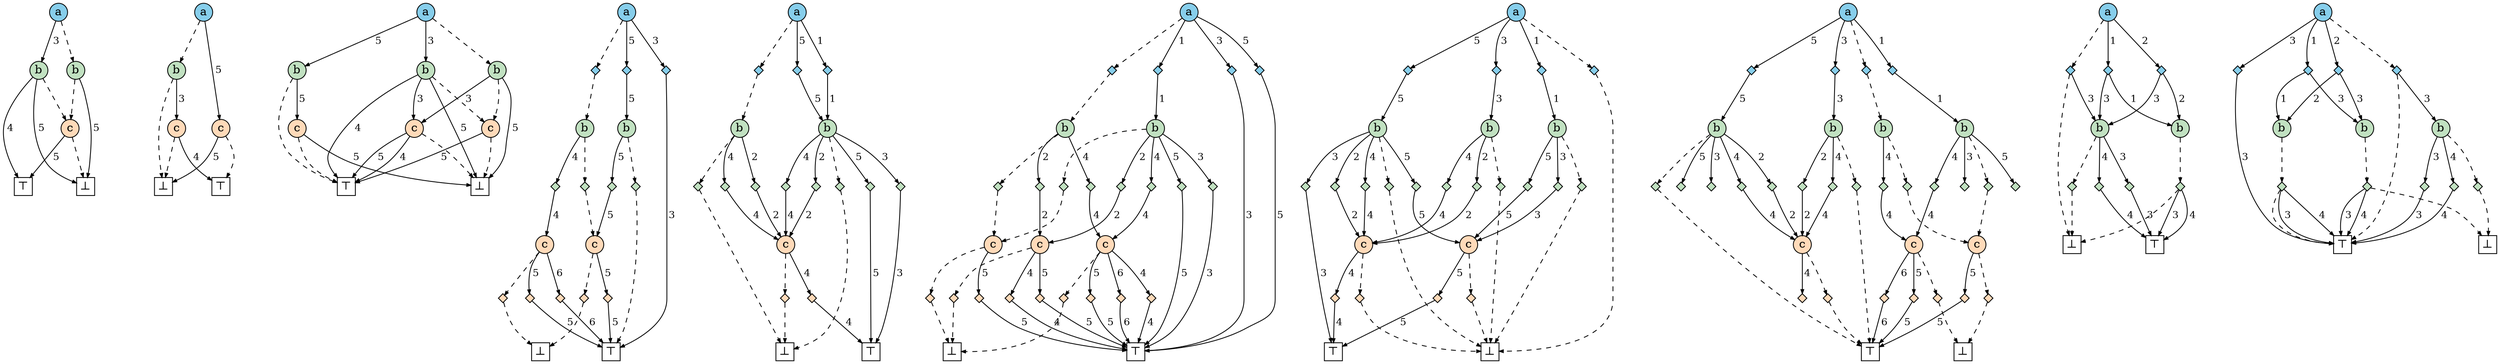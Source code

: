 
    digraph G {
       n0 [label="a", shape=circle, width=0.3, fixedsize=true, style=filled, fillcolor="skyblue"]
   n0 -> n1 [arrowhead=normal, label=" 3 ", labelangle=-30, fontsize=12, arrowsize=0.5, color="#555", fontcolor="black"]
   n1 [label="b", shape=circle, width=0.3, fixedsize=true, style=filled, fillcolor="#C1E1C1"]
   n1 -> n2 [arrowhead=normal, label=" 5 ", labelangle=-30, fontsize=12, arrowsize=0.5, color="#555", fontcolor="black"]
   n2 [label="⊥", shape=box, width=0.3, height=0.3, fixedsize=true]
   n1 -> n3 [arrowhead=normal, label=" 4 ", labelangle=-30, fontsize=12, arrowsize=0.5, color="#555", fontcolor="black"]
   n3 [label="⊤", shape=box, width=0.3, height=0.3, fixedsize=true]
   n1 -> n4 [arrowhead=normal, arrowsize=0.5, style=dashed, color="#555"]
   n4 [label="c", shape=circle, width=0.3, fixedsize=true, style=filled, fillcolor="peachpuff"]
   n4 -> n3 [arrowhead=normal, label=" 5 ", labelangle=-30, fontsize=12, arrowsize=0.5, color="#555", fontcolor="black"]
   n4 -> n2 [arrowhead=normal, arrowsize=0.5, style=dashed, color="#555"]
   n0 -> n5 [arrowhead=normal, arrowsize=0.5, style=dashed, color="#555"]
   n5 [label="b", shape=circle, width=0.3, fixedsize=true, style=filled, fillcolor="#C1E1C1"]
   n5 -> n2 [arrowhead=normal, label=" 5 ", labelangle=-30, fontsize=12, arrowsize=0.5, color="#555", fontcolor="black"]
   n5 -> n4 [arrowhead=normal, arrowsize=0.5, style=dashed, color="#555"]
   n6 [label="a", shape=circle, width=0.3, fixedsize=true, style=filled, fillcolor="skyblue"]
   n6 -> n7 [arrowhead=normal, label=" 5 ", labelangle=-30, fontsize=12, arrowsize=0.5, color="#555", fontcolor="black"]
   n7 [label="c", shape=circle, width=0.3, fixedsize=true, style=filled, fillcolor="peachpuff"]
   n7 -> n8 [arrowhead=normal, label=" 5 ", labelangle=-30, fontsize=12, arrowsize=0.5, color="#555", fontcolor="black"]
   n8 [label="⊥", shape=box, width=0.3, height=0.3, fixedsize=true]
   n7 -> n9 [arrowhead=normal, arrowsize=0.5, style=dashed, color="#555"]
   n9 [label="⊤", shape=box, width=0.3, height=0.3, fixedsize=true]
   n6 -> n10 [arrowhead=normal, arrowsize=0.5, style=dashed, color="#555"]
   n10 [label="b", shape=circle, width=0.3, fixedsize=true, style=filled, fillcolor="#C1E1C1"]
   n10 -> n11 [arrowhead=normal, label=" 3 ", labelangle=-30, fontsize=12, arrowsize=0.5, color="#555", fontcolor="black"]
   n11 [label="c", shape=circle, width=0.3, fixedsize=true, style=filled, fillcolor="peachpuff"]
   n11 -> n9 [arrowhead=normal, label=" 4 ", labelangle=-30, fontsize=12, arrowsize=0.5, color="#555", fontcolor="black"]
   n11 -> n8 [arrowhead=normal, arrowsize=0.5, style=dashed, color="#555"]
   n10 -> n8 [arrowhead=normal, arrowsize=0.5, style=dashed, color="#555"]
   n12 [label="a", shape=circle, width=0.3, fixedsize=true, style=filled, fillcolor="skyblue"]
   n12 -> n13 [arrowhead=normal, label=" 5 ", labelangle=-30, fontsize=12, arrowsize=0.5, color="#555", fontcolor="black"]
   n13 [label="b", shape=circle, width=0.3, fixedsize=true, style=filled, fillcolor="#C1E1C1"]
   n13 -> n14 [arrowhead=normal, label=" 5 ", labelangle=-30, fontsize=12, arrowsize=0.5, color="#555", fontcolor="black"]
   n14 [label="c", shape=circle, width=0.3, fixedsize=true, style=filled, fillcolor="peachpuff"]
   n14 -> n15 [arrowhead=normal, label=" 5 ", labelangle=-30, fontsize=12, arrowsize=0.5, color="#555", fontcolor="black"]
   n15 [label="⊥", shape=box, width=0.3, height=0.3, fixedsize=true]
   n14 -> n16 [arrowhead=normal, arrowsize=0.5, style=dashed, color="#555"]
   n16 [label="⊤", shape=box, width=0.3, height=0.3, fixedsize=true]
   n13 -> n16 [arrowhead=normal, arrowsize=0.5, style=dashed, color="#555"]
   n12 -> n17 [arrowhead=normal, label=" 3 ", labelangle=-30, fontsize=12, arrowsize=0.5, color="#555", fontcolor="black"]
   n17 [label="b", shape=circle, width=0.3, fixedsize=true, style=filled, fillcolor="#C1E1C1"]
   n17 -> n15 [arrowhead=normal, label=" 5 ", labelangle=-30, fontsize=12, arrowsize=0.5, color="#555", fontcolor="black"]
   n17 -> n18 [arrowhead=normal, label=" 3 ", labelangle=-30, fontsize=12, arrowsize=0.5, color="#555", fontcolor="black"]
   n18 [label="c", shape=circle, width=0.3, fixedsize=true, style=filled, fillcolor="peachpuff"]
   n18 -> n16 [arrowhead=normal, label=" 5 ", labelangle=-30, fontsize=12, arrowsize=0.5, color="#555", fontcolor="black"]
   n18 -> n16 [arrowhead=normal, label=" 4 ", labelangle=-30, fontsize=12, arrowsize=0.5, color="#555", fontcolor="black"]
   n18 -> n15 [arrowhead=normal, arrowsize=0.5, style=dashed, color="#555"]
   n17 -> n16 [arrowhead=normal, label=" 4 ", labelangle=-30, fontsize=12, arrowsize=0.5, color="#555", fontcolor="black"]
   n17 -> n19 [arrowhead=normal, arrowsize=0.5, style=dashed, color="#555"]
   n19 [label="c", shape=circle, width=0.3, fixedsize=true, style=filled, fillcolor="peachpuff"]
   n19 -> n16 [arrowhead=normal, label=" 5 ", labelangle=-30, fontsize=12, arrowsize=0.5, color="#555", fontcolor="black"]
   n19 -> n15 [arrowhead=normal, arrowsize=0.5, style=dashed, color="#555"]
   n12 -> n20 [arrowhead=normal, arrowsize=0.5, style=dashed, color="#555"]
   n20 [label="b", shape=circle, width=0.3, fixedsize=true, style=filled, fillcolor="#C1E1C1"]
   n20 -> n15 [arrowhead=normal, label=" 5 ", labelangle=-30, fontsize=12, arrowsize=0.5, color="#555", fontcolor="black"]
   n20 -> n18 [arrowhead=normal, label=" 3 ", labelangle=-30, fontsize=12, arrowsize=0.5, color="#555", fontcolor="black"]
   n20 -> n19 [arrowhead=normal, arrowsize=0.5, style=dashed, color="#555"]
   n21 [label="a", shape=circle, width=0.3, fixedsize=true, style=filled, fillcolor="skyblue"]
   n22 [label="", shape=diamond, width=0.15, height=0.15, style=filled, fillcolor="skyblue"]
   n21 -> n22 [arrowhead=normal, label=" 5 ", labelangle=-30, fontsize=12, arrowsize=0.5, color="#555", fontcolor="black"]
   n22 -> n23 [arrowhead=normal, label=" 5 ", labelangle=-30, fontsize=12, arrowsize=0.5, color="#555", fontcolor="black"]
   n23 [label="b", shape=circle, width=0.3, fixedsize=true, style=filled, fillcolor="#C1E1C1"]
   n24 [label="", shape=diamond, width=0.15, height=0.15, style=filled, fillcolor="#C1E1C1"]
   n23 -> n24 [arrowhead=normal, label=" 5 ", labelangle=-30, fontsize=12, arrowsize=0.5, color="#555", fontcolor="black"]
   n24 -> n25 [arrowhead=normal, label=" 5 ", labelangle=-30, fontsize=12, arrowsize=0.5, color="#555", fontcolor="black"]
   n25 [label="c", shape=circle, width=0.3, fixedsize=true, style=filled, fillcolor="peachpuff"]
   n26 [label="", shape=diamond, width=0.15, height=0.15, style=filled, fillcolor="peachpuff"]
   n25 -> n26 [arrowhead=normal, label=" 5 ", labelangle=-30, fontsize=12, arrowsize=0.5, color="#555", fontcolor="black"]
   n26 -> n27 [arrowhead=normal, label=" 5 ", labelangle=-30, fontsize=12, arrowsize=0.5, color="#555", fontcolor="black"]
   n27 [label="⊤", shape=box, width=0.3, height=0.3, fixedsize=true]
   n28 [label="", shape=diamond, width=0.15, height=0.15, style=filled, fillcolor="peachpuff"]
   n25 -> n28 [arrowhead=normal, arrowsize=0.5, style=dashed, color="#555"]
   n28 -> n29 [arrowhead=normal, arrowsize=0.5, style=dashed, color="#555"]
   {rank=same; n26; n28}
   n29 [label="⊥", shape=box, width=0.3, height=0.3, fixedsize=true]
   n30 [label="", shape=diamond, width=0.15, height=0.15, style=filled, fillcolor="#C1E1C1"]
   n23 -> n30 [arrowhead=normal, arrowsize=0.5, style=dashed, color="#555"]
   n30 -> n27 [arrowhead=normal, arrowsize=0.5, style=dashed, color="#555"]
   {rank=same; n24; n30}
   n31 [label="", shape=diamond, width=0.15, height=0.15, style=filled, fillcolor="skyblue"]
   n21 -> n31 [arrowhead=normal, label=" 3 ", labelangle=-30, fontsize=12, arrowsize=0.5, color="#555", fontcolor="black"]
   n31 -> n27 [arrowhead=normal, label=" 3 ", labelangle=-30, fontsize=12, arrowsize=0.5, color="#555", fontcolor="black"]
   n32 [label="", shape=diamond, width=0.15, height=0.15, style=filled, fillcolor="skyblue"]
   n21 -> n32 [arrowhead=normal, arrowsize=0.5, style=dashed, color="#555"]
   n32 -> n33 [arrowhead=normal, arrowsize=0.5, style=dashed, color="#555"]
   {rank=same; n22; n31; n32}
   n33 [label="b", shape=circle, width=0.3, fixedsize=true, style=filled, fillcolor="#C1E1C1"]
   n34 [label="", shape=diamond, width=0.15, height=0.15, style=filled, fillcolor="#C1E1C1"]
   n33 -> n34 [arrowhead=normal, label=" 4 ", labelangle=-30, fontsize=12, arrowsize=0.5, color="#555", fontcolor="black"]
   n34 -> n35 [arrowhead=normal, label=" 4 ", labelangle=-30, fontsize=12, arrowsize=0.5, color="#555", fontcolor="black"]
   n35 [label="c", shape=circle, width=0.3, fixedsize=true, style=filled, fillcolor="peachpuff"]
   n36 [label="", shape=diamond, width=0.15, height=0.15, style=filled, fillcolor="peachpuff"]
   n35 -> n36 [arrowhead=normal, label=" 5 ", labelangle=-30, fontsize=12, arrowsize=0.5, color="#555", fontcolor="black"]
   n36 -> n27 [arrowhead=normal, label=" 5 ", labelangle=-30, fontsize=12, arrowsize=0.5, color="#555", fontcolor="black"]
   n37 [label="", shape=diamond, width=0.15, height=0.15, style=filled, fillcolor="peachpuff"]
   n35 -> n37 [arrowhead=normal, label=" 6 ", labelangle=-30, fontsize=12, arrowsize=0.5, color="#555", fontcolor="black"]
   n37 -> n27 [arrowhead=normal, label=" 6 ", labelangle=-30, fontsize=12, arrowsize=0.5, color="#555", fontcolor="black"]
   n38 [label="", shape=diamond, width=0.15, height=0.15, style=filled, fillcolor="peachpuff"]
   n35 -> n38 [arrowhead=normal, arrowsize=0.5, style=dashed, color="#555"]
   n38 -> n29 [arrowhead=normal, arrowsize=0.5, style=dashed, color="#555"]
   {rank=same; n36; n37; n38}
   n39 [label="", shape=diamond, width=0.15, height=0.15, style=filled, fillcolor="#C1E1C1"]
   n33 -> n39 [arrowhead=normal, arrowsize=0.5, style=dashed, color="#555"]
   n39 -> n25 [arrowhead=normal, arrowsize=0.5, style=dashed, color="#555"]
   {rank=same; n34; n39}
   n40 [label="a", shape=circle, width=0.3, fixedsize=true, style=filled, fillcolor="skyblue"]
   n41 [label="", shape=diamond, width=0.15, height=0.15, style=filled, fillcolor="skyblue"]
   n40 -> n41 [arrowhead=normal, label=" 5 ", labelangle=-30, fontsize=12, arrowsize=0.5, color="#555", fontcolor="black"]
   n41 -> n42 [arrowhead=normal, label=" 5 ", labelangle=-30, fontsize=12, arrowsize=0.5, color="#555", fontcolor="black"]
   n42 [label="b", shape=circle, width=0.3, fixedsize=true, style=filled, fillcolor="#C1E1C1"]
   n43 [label="", shape=diamond, width=0.15, height=0.15, style=filled, fillcolor="#C1E1C1"]
   n42 -> n43 [arrowhead=normal, label=" 5 ", labelangle=-30, fontsize=12, arrowsize=0.5, color="#555", fontcolor="black"]
   n43 -> n44 [arrowhead=normal, label=" 5 ", labelangle=-30, fontsize=12, arrowsize=0.5, color="#555", fontcolor="black"]
   n44 [label="⊤", shape=box, width=0.3, height=0.3, fixedsize=true]
   n45 [label="", shape=diamond, width=0.15, height=0.15, style=filled, fillcolor="#C1E1C1"]
   n42 -> n45 [arrowhead=normal, label=" 2 ", labelangle=-30, fontsize=12, arrowsize=0.5, color="#555", fontcolor="black"]
   n45 -> n46 [arrowhead=normal, label=" 2 ", labelangle=-30, fontsize=12, arrowsize=0.5, color="#555", fontcolor="black"]
   n46 [label="c", shape=circle, width=0.3, fixedsize=true, style=filled, fillcolor="peachpuff"]
   n47 [label="", shape=diamond, width=0.15, height=0.15, style=filled, fillcolor="peachpuff"]
   n46 -> n47 [arrowhead=normal, label=" 4 ", labelangle=-30, fontsize=12, arrowsize=0.5, color="#555", fontcolor="black"]
   n47 -> n44 [arrowhead=normal, label=" 4 ", labelangle=-30, fontsize=12, arrowsize=0.5, color="#555", fontcolor="black"]
   n48 [label="", shape=diamond, width=0.15, height=0.15, style=filled, fillcolor="peachpuff"]
   n46 -> n48 [arrowhead=normal, arrowsize=0.5, style=dashed, color="#555"]
   n48 -> n49 [arrowhead=normal, arrowsize=0.5, style=dashed, color="#555"]
   {rank=same; n47; n48}
   n49 [label="⊥", shape=box, width=0.3, height=0.3, fixedsize=true]
   n50 [label="", shape=diamond, width=0.15, height=0.15, style=filled, fillcolor="#C1E1C1"]
   n42 -> n50 [arrowhead=normal, label=" 3 ", labelangle=-30, fontsize=12, arrowsize=0.5, color="#555", fontcolor="black"]
   n50 -> n44 [arrowhead=normal, label=" 3 ", labelangle=-30, fontsize=12, arrowsize=0.5, color="#555", fontcolor="black"]
   n51 [label="", shape=diamond, width=0.15, height=0.15, style=filled, fillcolor="#C1E1C1"]
   n42 -> n51 [arrowhead=normal, label=" 4 ", labelangle=-30, fontsize=12, arrowsize=0.5, color="#555", fontcolor="black"]
   n51 -> n46 [arrowhead=normal, label=" 4 ", labelangle=-30, fontsize=12, arrowsize=0.5, color="#555", fontcolor="black"]
   n52 [label="", shape=diamond, width=0.15, height=0.15, style=filled, fillcolor="#C1E1C1"]
   n42 -> n52 [arrowhead=normal, arrowsize=0.5, style=dashed, color="#555"]
   n52 -> n49 [arrowhead=normal, arrowsize=0.5, style=dashed, color="#555"]
   {rank=same; n43; n45; n50; n51; n52}
   n53 [label="", shape=diamond, width=0.15, height=0.15, style=filled, fillcolor="skyblue"]
   n40 -> n53 [arrowhead=normal, label=" 1 ", labelangle=-30, fontsize=12, arrowsize=0.5, color="#555", fontcolor="black"]
   n53 -> n42 [arrowhead=normal, label=" 1 ", labelangle=-30, fontsize=12, arrowsize=0.5, color="#555", fontcolor="black"]
   n54 [label="", shape=diamond, width=0.15, height=0.15, style=filled, fillcolor="skyblue"]
   n40 -> n54 [arrowhead=normal, arrowsize=0.5, style=dashed, color="#555"]
   n54 -> n55 [arrowhead=normal, arrowsize=0.5, style=dashed, color="#555"]
   {rank=same; n41; n53; n54}
   n55 [label="b", shape=circle, width=0.3, fixedsize=true, style=filled, fillcolor="#C1E1C1"]
   n56 [label="", shape=diamond, width=0.15, height=0.15, style=filled, fillcolor="#C1E1C1"]
   n55 -> n56 [arrowhead=normal, label=" 2 ", labelangle=-30, fontsize=12, arrowsize=0.5, color="#555", fontcolor="black"]
   n56 -> n46 [arrowhead=normal, label=" 2 ", labelangle=-30, fontsize=12, arrowsize=0.5, color="#555", fontcolor="black"]
   n57 [label="", shape=diamond, width=0.15, height=0.15, style=filled, fillcolor="#C1E1C1"]
   n55 -> n57 [arrowhead=normal, label=" 4 ", labelangle=-30, fontsize=12, arrowsize=0.5, color="#555", fontcolor="black"]
   n57 -> n46 [arrowhead=normal, label=" 4 ", labelangle=-30, fontsize=12, arrowsize=0.5, color="#555", fontcolor="black"]
   n58 [label="", shape=diamond, width=0.15, height=0.15, style=filled, fillcolor="#C1E1C1"]
   n55 -> n58 [arrowhead=normal, arrowsize=0.5, style=dashed, color="#555"]
   n58 -> n49 [arrowhead=normal, arrowsize=0.5, style=dashed, color="#555"]
   {rank=same; n56; n57; n58}
   n59 [label="a", shape=circle, width=0.3, fixedsize=true, style=filled, fillcolor="skyblue"]
   n60 [label="", shape=diamond, width=0.15, height=0.15, style=filled, fillcolor="skyblue"]
   n59 -> n60 [arrowhead=normal, label=" 5 ", labelangle=-30, fontsize=12, arrowsize=0.5, color="#555", fontcolor="black"]
   n60 -> n61 [arrowhead=normal, label=" 5 ", labelangle=-30, fontsize=12, arrowsize=0.5, color="#555", fontcolor="black"]
   n61 [label="⊤", shape=box, width=0.3, height=0.3, fixedsize=true]
   n62 [label="", shape=diamond, width=0.15, height=0.15, style=filled, fillcolor="skyblue"]
   n59 -> n62 [arrowhead=normal, label=" 1 ", labelangle=-30, fontsize=12, arrowsize=0.5, color="#555", fontcolor="black"]
   n62 -> n63 [arrowhead=normal, label=" 1 ", labelangle=-30, fontsize=12, arrowsize=0.5, color="#555", fontcolor="black"]
   n63 [label="b", shape=circle, width=0.3, fixedsize=true, style=filled, fillcolor="#C1E1C1"]
   n64 [label="", shape=diamond, width=0.15, height=0.15, style=filled, fillcolor="#C1E1C1"]
   n63 -> n64 [arrowhead=normal, label=" 5 ", labelangle=-30, fontsize=12, arrowsize=0.5, color="#555", fontcolor="black"]
   n64 -> n61 [arrowhead=normal, label=" 5 ", labelangle=-30, fontsize=12, arrowsize=0.5, color="#555", fontcolor="black"]
   n65 [label="", shape=diamond, width=0.15, height=0.15, style=filled, fillcolor="#C1E1C1"]
   n63 -> n65 [arrowhead=normal, label=" 2 ", labelangle=-30, fontsize=12, arrowsize=0.5, color="#555", fontcolor="black"]
   n65 -> n66 [arrowhead=normal, label=" 2 ", labelangle=-30, fontsize=12, arrowsize=0.5, color="#555", fontcolor="black"]
   n66 [label="c", shape=circle, width=0.3, fixedsize=true, style=filled, fillcolor="peachpuff"]
   n67 [label="", shape=diamond, width=0.15, height=0.15, style=filled, fillcolor="peachpuff"]
   n66 -> n67 [arrowhead=normal, label=" 5 ", labelangle=-30, fontsize=12, arrowsize=0.5, color="#555", fontcolor="black"]
   n67 -> n61 [arrowhead=normal, label=" 5 ", labelangle=-30, fontsize=12, arrowsize=0.5, color="#555", fontcolor="black"]
   n68 [label="", shape=diamond, width=0.15, height=0.15, style=filled, fillcolor="peachpuff"]
   n66 -> n68 [arrowhead=normal, label=" 4 ", labelangle=-30, fontsize=12, arrowsize=0.5, color="#555", fontcolor="black"]
   n68 -> n61 [arrowhead=normal, label=" 4 ", labelangle=-30, fontsize=12, arrowsize=0.5, color="#555", fontcolor="black"]
   n69 [label="", shape=diamond, width=0.15, height=0.15, style=filled, fillcolor="peachpuff"]
   n66 -> n69 [arrowhead=normal, arrowsize=0.5, style=dashed, color="#555"]
   n69 -> n70 [arrowhead=normal, arrowsize=0.5, style=dashed, color="#555"]
   {rank=same; n67; n68; n69}
   n70 [label="⊥", shape=box, width=0.3, height=0.3, fixedsize=true]
   n71 [label="", shape=diamond, width=0.15, height=0.15, style=filled, fillcolor="#C1E1C1"]
   n63 -> n71 [arrowhead=normal, label=" 3 ", labelangle=-30, fontsize=12, arrowsize=0.5, color="#555", fontcolor="black"]
   n71 -> n61 [arrowhead=normal, label=" 3 ", labelangle=-30, fontsize=12, arrowsize=0.5, color="#555", fontcolor="black"]
   n72 [label="", shape=diamond, width=0.15, height=0.15, style=filled, fillcolor="#C1E1C1"]
   n63 -> n72 [arrowhead=normal, label=" 4 ", labelangle=-30, fontsize=12, arrowsize=0.5, color="#555", fontcolor="black"]
   n72 -> n73 [arrowhead=normal, label=" 4 ", labelangle=-30, fontsize=12, arrowsize=0.5, color="#555", fontcolor="black"]
   n73 [label="c", shape=circle, width=0.3, fixedsize=true, style=filled, fillcolor="peachpuff"]
   n74 [label="", shape=diamond, width=0.15, height=0.15, style=filled, fillcolor="peachpuff"]
   n73 -> n74 [arrowhead=normal, label=" 5 ", labelangle=-30, fontsize=12, arrowsize=0.5, color="#555", fontcolor="black"]
   n74 -> n61 [arrowhead=normal, label=" 5 ", labelangle=-30, fontsize=12, arrowsize=0.5, color="#555", fontcolor="black"]
   n75 [label="", shape=diamond, width=0.15, height=0.15, style=filled, fillcolor="peachpuff"]
   n73 -> n75 [arrowhead=normal, label=" 6 ", labelangle=-30, fontsize=12, arrowsize=0.5, color="#555", fontcolor="black"]
   n75 -> n61 [arrowhead=normal, label=" 6 ", labelangle=-30, fontsize=12, arrowsize=0.5, color="#555", fontcolor="black"]
   n76 [label="", shape=diamond, width=0.15, height=0.15, style=filled, fillcolor="peachpuff"]
   n73 -> n76 [arrowhead=normal, label=" 4 ", labelangle=-30, fontsize=12, arrowsize=0.5, color="#555", fontcolor="black"]
   n76 -> n61 [arrowhead=normal, label=" 4 ", labelangle=-30, fontsize=12, arrowsize=0.5, color="#555", fontcolor="black"]
   n77 [label="", shape=diamond, width=0.15, height=0.15, style=filled, fillcolor="peachpuff"]
   n73 -> n77 [arrowhead=normal, arrowsize=0.5, style=dashed, color="#555"]
   n77 -> n70 [arrowhead=normal, arrowsize=0.5, style=dashed, color="#555"]
   {rank=same; n74; n75; n76; n77}
   n78 [label="", shape=diamond, width=0.15, height=0.15, style=filled, fillcolor="#C1E1C1"]
   n63 -> n78 [arrowhead=normal, arrowsize=0.5, style=dashed, color="#555"]
   n78 -> n79 [arrowhead=normal, arrowsize=0.5, style=dashed, color="#555"]
   {rank=same; n64; n65; n71; n72; n78}
   n79 [label="c", shape=circle, width=0.3, fixedsize=true, style=filled, fillcolor="peachpuff"]
   n80 [label="", shape=diamond, width=0.15, height=0.15, style=filled, fillcolor="peachpuff"]
   n79 -> n80 [arrowhead=normal, label=" 5 ", labelangle=-30, fontsize=12, arrowsize=0.5, color="#555", fontcolor="black"]
   n80 -> n61 [arrowhead=normal, label=" 5 ", labelangle=-30, fontsize=12, arrowsize=0.5, color="#555", fontcolor="black"]
   n81 [label="", shape=diamond, width=0.15, height=0.15, style=filled, fillcolor="peachpuff"]
   n79 -> n81 [arrowhead=normal, arrowsize=0.5, style=dashed, color="#555"]
   n81 -> n70 [arrowhead=normal, arrowsize=0.5, style=dashed, color="#555"]
   {rank=same; n80; n81}
   n82 [label="", shape=diamond, width=0.15, height=0.15, style=filled, fillcolor="skyblue"]
   n59 -> n82 [arrowhead=normal, label=" 3 ", labelangle=-30, fontsize=12, arrowsize=0.5, color="#555", fontcolor="black"]
   n82 -> n61 [arrowhead=normal, label=" 3 ", labelangle=-30, fontsize=12, arrowsize=0.5, color="#555", fontcolor="black"]
   n83 [label="", shape=diamond, width=0.15, height=0.15, style=filled, fillcolor="skyblue"]
   n59 -> n83 [arrowhead=normal, arrowsize=0.5, style=dashed, color="#555"]
   n83 -> n84 [arrowhead=normal, arrowsize=0.5, style=dashed, color="#555"]
   {rank=same; n60; n62; n82; n83}
   n84 [label="b", shape=circle, width=0.3, fixedsize=true, style=filled, fillcolor="#C1E1C1"]
   n85 [label="", shape=diamond, width=0.15, height=0.15, style=filled, fillcolor="#C1E1C1"]
   n84 -> n85 [arrowhead=normal, label=" 2 ", labelangle=-30, fontsize=12, arrowsize=0.5, color="#555", fontcolor="black"]
   n85 -> n66 [arrowhead=normal, label=" 2 ", labelangle=-30, fontsize=12, arrowsize=0.5, color="#555", fontcolor="black"]
   n86 [label="", shape=diamond, width=0.15, height=0.15, style=filled, fillcolor="#C1E1C1"]
   n84 -> n86 [arrowhead=normal, label=" 4 ", labelangle=-30, fontsize=12, arrowsize=0.5, color="#555", fontcolor="black"]
   n86 -> n73 [arrowhead=normal, label=" 4 ", labelangle=-30, fontsize=12, arrowsize=0.5, color="#555", fontcolor="black"]
   n87 [label="", shape=diamond, width=0.15, height=0.15, style=filled, fillcolor="#C1E1C1"]
   n84 -> n87 [arrowhead=normal, arrowsize=0.5, style=dashed, color="#555"]
   n87 -> n79 [arrowhead=normal, arrowsize=0.5, style=dashed, color="#555"]
   {rank=same; n85; n86; n87}
   n88 [label="a", shape=circle, width=0.3, fixedsize=true, style=filled, fillcolor="skyblue"]
   n89 [label="", shape=diamond, width=0.15, height=0.15, style=filled, fillcolor="skyblue"]
   n88 -> n89 [arrowhead=normal, label=" 5 ", labelangle=-30, fontsize=12, arrowsize=0.5, color="#555", fontcolor="black"]
   n89 -> n90 [arrowhead=normal, label=" 5 ", labelangle=-30, fontsize=12, arrowsize=0.5, color="#555", fontcolor="black"]
   n90 [label="b", shape=circle, width=0.3, fixedsize=true, style=filled, fillcolor="#C1E1C1"]
   n91 [label="", shape=diamond, width=0.15, height=0.15, style=filled, fillcolor="#C1E1C1"]
   n90 -> n91 [arrowhead=normal, label=" 5 ", labelangle=-30, fontsize=12, arrowsize=0.5, color="#555", fontcolor="black"]
   n91 -> n92 [arrowhead=normal, label=" 5 ", labelangle=-30, fontsize=12, arrowsize=0.5, color="#555", fontcolor="black"]
   n92 [label="c", shape=circle, width=0.3, fixedsize=true, style=filled, fillcolor="peachpuff"]
   n93 [label="", shape=diamond, width=0.15, height=0.15, style=filled, fillcolor="peachpuff"]
   n92 -> n93 [arrowhead=normal, label=" 5 ", labelangle=-30, fontsize=12, arrowsize=0.5, color="#555", fontcolor="black"]
   n93 -> n94 [arrowhead=normal, label=" 5 ", labelangle=-30, fontsize=12, arrowsize=0.5, color="#555", fontcolor="black"]
   n94 [label="⊤", shape=box, width=0.3, height=0.3, fixedsize=true]
   n95 [label="", shape=diamond, width=0.15, height=0.15, style=filled, fillcolor="peachpuff"]
   n92 -> n95 [arrowhead=normal, arrowsize=0.5, style=dashed, color="#555"]
   n95 -> n96 [arrowhead=normal, arrowsize=0.5, style=dashed, color="#555"]
   {rank=same; n93; n95}
   n96 [label="⊥", shape=box, width=0.3, height=0.3, fixedsize=true]
   n97 [label="", shape=diamond, width=0.15, height=0.15, style=filled, fillcolor="#C1E1C1"]
   n90 -> n97 [arrowhead=normal, label=" 2 ", labelangle=-30, fontsize=12, arrowsize=0.5, color="#555", fontcolor="black"]
   n97 -> n98 [arrowhead=normal, label=" 2 ", labelangle=-30, fontsize=12, arrowsize=0.5, color="#555", fontcolor="black"]
   n98 [label="c", shape=circle, width=0.3, fixedsize=true, style=filled, fillcolor="peachpuff"]
   n99 [label="", shape=diamond, width=0.15, height=0.15, style=filled, fillcolor="peachpuff"]
   n98 -> n99 [arrowhead=normal, label=" 4 ", labelangle=-30, fontsize=12, arrowsize=0.5, color="#555", fontcolor="black"]
   n99 -> n94 [arrowhead=normal, label=" 4 ", labelangle=-30, fontsize=12, arrowsize=0.5, color="#555", fontcolor="black"]
   n100 [label="", shape=diamond, width=0.15, height=0.15, style=filled, fillcolor="peachpuff"]
   n98 -> n100 [arrowhead=normal, arrowsize=0.5, style=dashed, color="#555"]
   n100 -> n96 [arrowhead=normal, arrowsize=0.5, style=dashed, color="#555"]
   {rank=same; n99; n100}
   n101 [label="", shape=diamond, width=0.15, height=0.15, style=filled, fillcolor="#C1E1C1"]
   n90 -> n101 [arrowhead=normal, label=" 3 ", labelangle=-30, fontsize=12, arrowsize=0.5, color="#555", fontcolor="black"]
   n101 -> n94 [arrowhead=normal, label=" 3 ", labelangle=-30, fontsize=12, arrowsize=0.5, color="#555", fontcolor="black"]
   n102 [label="", shape=diamond, width=0.15, height=0.15, style=filled, fillcolor="#C1E1C1"]
   n90 -> n102 [arrowhead=normal, label=" 4 ", labelangle=-30, fontsize=12, arrowsize=0.5, color="#555", fontcolor="black"]
   n102 -> n98 [arrowhead=normal, label=" 4 ", labelangle=-30, fontsize=12, arrowsize=0.5, color="#555", fontcolor="black"]
   n103 [label="", shape=diamond, width=0.15, height=0.15, style=filled, fillcolor="#C1E1C1"]
   n90 -> n103 [arrowhead=normal, arrowsize=0.5, style=dashed, color="#555"]
   n103 -> n96 [arrowhead=normal, arrowsize=0.5, style=dashed, color="#555"]
   {rank=same; n91; n97; n101; n102; n103}
   n104 [label="", shape=diamond, width=0.15, height=0.15, style=filled, fillcolor="skyblue"]
   n88 -> n104 [arrowhead=normal, label=" 1 ", labelangle=-30, fontsize=12, arrowsize=0.5, color="#555", fontcolor="black"]
   n104 -> n105 [arrowhead=normal, label=" 1 ", labelangle=-30, fontsize=12, arrowsize=0.5, color="#555", fontcolor="black"]
   n105 [label="b", shape=circle, width=0.3, fixedsize=true, style=filled, fillcolor="#C1E1C1"]
   n106 [label="", shape=diamond, width=0.15, height=0.15, style=filled, fillcolor="#C1E1C1"]
   n105 -> n106 [arrowhead=normal, label=" 5 ", labelangle=-30, fontsize=12, arrowsize=0.5, color="#555", fontcolor="black"]
   n106 -> n92 [arrowhead=normal, label=" 5 ", labelangle=-30, fontsize=12, arrowsize=0.5, color="#555", fontcolor="black"]
   n107 [label="", shape=diamond, width=0.15, height=0.15, style=filled, fillcolor="#C1E1C1"]
   n105 -> n107 [arrowhead=normal, label=" 3 ", labelangle=-30, fontsize=12, arrowsize=0.5, color="#555", fontcolor="black"]
   n107 -> n92 [arrowhead=normal, label=" 3 ", labelangle=-30, fontsize=12, arrowsize=0.5, color="#555", fontcolor="black"]
   n108 [label="", shape=diamond, width=0.15, height=0.15, style=filled, fillcolor="#C1E1C1"]
   n105 -> n108 [arrowhead=normal, arrowsize=0.5, style=dashed, color="#555"]
   n108 -> n96 [arrowhead=normal, arrowsize=0.5, style=dashed, color="#555"]
   {rank=same; n106; n107; n108}
   n109 [label="", shape=diamond, width=0.15, height=0.15, style=filled, fillcolor="skyblue"]
   n88 -> n109 [arrowhead=normal, label=" 3 ", labelangle=-30, fontsize=12, arrowsize=0.5, color="#555", fontcolor="black"]
   n109 -> n110 [arrowhead=normal, label=" 3 ", labelangle=-30, fontsize=12, arrowsize=0.5, color="#555", fontcolor="black"]
   n110 [label="b", shape=circle, width=0.3, fixedsize=true, style=filled, fillcolor="#C1E1C1"]
   n111 [label="", shape=diamond, width=0.15, height=0.15, style=filled, fillcolor="#C1E1C1"]
   n110 -> n111 [arrowhead=normal, label=" 2 ", labelangle=-30, fontsize=12, arrowsize=0.5, color="#555", fontcolor="black"]
   n111 -> n98 [arrowhead=normal, label=" 2 ", labelangle=-30, fontsize=12, arrowsize=0.5, color="#555", fontcolor="black"]
   n112 [label="", shape=diamond, width=0.15, height=0.15, style=filled, fillcolor="#C1E1C1"]
   n110 -> n112 [arrowhead=normal, label=" 4 ", labelangle=-30, fontsize=12, arrowsize=0.5, color="#555", fontcolor="black"]
   n112 -> n98 [arrowhead=normal, label=" 4 ", labelangle=-30, fontsize=12, arrowsize=0.5, color="#555", fontcolor="black"]
   n113 [label="", shape=diamond, width=0.15, height=0.15, style=filled, fillcolor="#C1E1C1"]
   n110 -> n113 [arrowhead=normal, arrowsize=0.5, style=dashed, color="#555"]
   n113 -> n96 [arrowhead=normal, arrowsize=0.5, style=dashed, color="#555"]
   {rank=same; n111; n112; n113}
   n114 [label="", shape=diamond, width=0.15, height=0.15, style=filled, fillcolor="skyblue"]
   n88 -> n114 [arrowhead=normal, arrowsize=0.5, style=dashed, color="#555"]
   n114 -> n96 [arrowhead=normal, arrowsize=0.5, style=dashed, color="#555"]
   {rank=same; n89; n104; n109; n114}
   n115 [label="a", shape=circle, width=0.3, fixedsize=true, style=filled, fillcolor="skyblue"]
   n116 [label="", shape=diamond, width=0.15, height=0.15, style=filled, fillcolor="skyblue"]
   n115 -> n116 [arrowhead=normal, label=" 5 ", labelangle=-30, fontsize=12, arrowsize=0.5, color="#555", fontcolor="black"]
   n116 -> n117 [arrowhead=normal, label=" 5 ", labelangle=-30, fontsize=12, arrowsize=0.5, color="#555", fontcolor="black"]
   n117 [label="b", shape=circle, width=0.3, fixedsize=true, style=filled, fillcolor="#C1E1C1"]
   n118 [label="", shape=diamond, width=0.15, height=0.15, style=filled, fillcolor="#C1E1C1"]
   n117 -> n118 [arrowhead=normal, label=" 5 ", labelangle=-30, fontsize=12, arrowsize=0.5, color="#555", fontcolor="black"]
   n119 [label="", shape=diamond, width=0.15, height=0.15, style=filled, fillcolor="#C1E1C1"]
   n117 -> n119 [arrowhead=normal, label=" 2 ", labelangle=-30, fontsize=12, arrowsize=0.5, color="#555", fontcolor="black"]
   n119 -> n120 [arrowhead=normal, label=" 2 ", labelangle=-30, fontsize=12, arrowsize=0.5, color="#555", fontcolor="black"]
   n120 [label="c", shape=circle, width=0.3, fixedsize=true, style=filled, fillcolor="peachpuff"]
   n121 [label="", shape=diamond, width=0.15, height=0.15, style=filled, fillcolor="peachpuff"]
   n120 -> n121 [arrowhead=normal, label=" 4 ", labelangle=-30, fontsize=12, arrowsize=0.5, color="#555", fontcolor="black"]
   n122 [label="", shape=diamond, width=0.15, height=0.15, style=filled, fillcolor="peachpuff"]
   n120 -> n122 [arrowhead=normal, arrowsize=0.5, style=dashed, color="#555"]
   n122 -> n123 [arrowhead=normal, arrowsize=0.5, style=dashed, color="#555"]
   {rank=same; n121; n122}
   n123 [label="⊤", shape=box, width=0.3, height=0.3, fixedsize=true]
   n124 [label="", shape=diamond, width=0.15, height=0.15, style=filled, fillcolor="#C1E1C1"]
   n117 -> n124 [arrowhead=normal, label=" 3 ", labelangle=-30, fontsize=12, arrowsize=0.5, color="#555", fontcolor="black"]
   n125 [label="", shape=diamond, width=0.15, height=0.15, style=filled, fillcolor="#C1E1C1"]
   n117 -> n125 [arrowhead=normal, label=" 4 ", labelangle=-30, fontsize=12, arrowsize=0.5, color="#555", fontcolor="black"]
   n125 -> n120 [arrowhead=normal, label=" 4 ", labelangle=-30, fontsize=12, arrowsize=0.5, color="#555", fontcolor="black"]
   n126 [label="", shape=diamond, width=0.15, height=0.15, style=filled, fillcolor="#C1E1C1"]
   n117 -> n126 [arrowhead=normal, arrowsize=0.5, style=dashed, color="#555"]
   n126 -> n123 [arrowhead=normal, arrowsize=0.5, style=dashed, color="#555"]
   {rank=same; n118; n119; n124; n125; n126}
   n127 [label="", shape=diamond, width=0.15, height=0.15, style=filled, fillcolor="skyblue"]
   n115 -> n127 [arrowhead=normal, label=" 1 ", labelangle=-30, fontsize=12, arrowsize=0.5, color="#555", fontcolor="black"]
   n127 -> n128 [arrowhead=normal, label=" 1 ", labelangle=-30, fontsize=12, arrowsize=0.5, color="#555", fontcolor="black"]
   n128 [label="b", shape=circle, width=0.3, fixedsize=true, style=filled, fillcolor="#C1E1C1"]
   n129 [label="", shape=diamond, width=0.15, height=0.15, style=filled, fillcolor="#C1E1C1"]
   n128 -> n129 [arrowhead=normal, label=" 5 ", labelangle=-30, fontsize=12, arrowsize=0.5, color="#555", fontcolor="black"]
   n130 [label="", shape=diamond, width=0.15, height=0.15, style=filled, fillcolor="#C1E1C1"]
   n128 -> n130 [arrowhead=normal, label=" 3 ", labelangle=-30, fontsize=12, arrowsize=0.5, color="#555", fontcolor="black"]
   n131 [label="", shape=diamond, width=0.15, height=0.15, style=filled, fillcolor="#C1E1C1"]
   n128 -> n131 [arrowhead=normal, label=" 4 ", labelangle=-30, fontsize=12, arrowsize=0.5, color="#555", fontcolor="black"]
   n131 -> n132 [arrowhead=normal, label=" 4 ", labelangle=-30, fontsize=12, arrowsize=0.5, color="#555", fontcolor="black"]
   n132 [label="c", shape=circle, width=0.3, fixedsize=true, style=filled, fillcolor="peachpuff"]
   n133 [label="", shape=diamond, width=0.15, height=0.15, style=filled, fillcolor="peachpuff"]
   n132 -> n133 [arrowhead=normal, label=" 5 ", labelangle=-30, fontsize=12, arrowsize=0.5, color="#555", fontcolor="black"]
   n133 -> n123 [arrowhead=normal, label=" 5 ", labelangle=-30, fontsize=12, arrowsize=0.5, color="#555", fontcolor="black"]
   n134 [label="", shape=diamond, width=0.15, height=0.15, style=filled, fillcolor="peachpuff"]
   n132 -> n134 [arrowhead=normal, label=" 6 ", labelangle=-30, fontsize=12, arrowsize=0.5, color="#555", fontcolor="black"]
   n134 -> n123 [arrowhead=normal, label=" 6 ", labelangle=-30, fontsize=12, arrowsize=0.5, color="#555", fontcolor="black"]
   n135 [label="", shape=diamond, width=0.15, height=0.15, style=filled, fillcolor="peachpuff"]
   n132 -> n135 [arrowhead=normal, arrowsize=0.5, style=dashed, color="#555"]
   n135 -> n136 [arrowhead=normal, arrowsize=0.5, style=dashed, color="#555"]
   {rank=same; n133; n134; n135}
   n136 [label="⊥", shape=box, width=0.3, height=0.3, fixedsize=true]
   n137 [label="", shape=diamond, width=0.15, height=0.15, style=filled, fillcolor="#C1E1C1"]
   n128 -> n137 [arrowhead=normal, arrowsize=0.5, style=dashed, color="#555"]
   n137 -> n138 [arrowhead=normal, arrowsize=0.5, style=dashed, color="#555"]
   {rank=same; n129; n130; n131; n137}
   n138 [label="c", shape=circle, width=0.3, fixedsize=true, style=filled, fillcolor="peachpuff"]
   n139 [label="", shape=diamond, width=0.15, height=0.15, style=filled, fillcolor="peachpuff"]
   n138 -> n139 [arrowhead=normal, label=" 5 ", labelangle=-30, fontsize=12, arrowsize=0.5, color="#555", fontcolor="black"]
   n139 -> n123 [arrowhead=normal, label=" 5 ", labelangle=-30, fontsize=12, arrowsize=0.5, color="#555", fontcolor="black"]
   n140 [label="", shape=diamond, width=0.15, height=0.15, style=filled, fillcolor="peachpuff"]
   n138 -> n140 [arrowhead=normal, arrowsize=0.5, style=dashed, color="#555"]
   n140 -> n136 [arrowhead=normal, arrowsize=0.5, style=dashed, color="#555"]
   {rank=same; n139; n140}
   n141 [label="", shape=diamond, width=0.15, height=0.15, style=filled, fillcolor="skyblue"]
   n115 -> n141 [arrowhead=normal, label=" 3 ", labelangle=-30, fontsize=12, arrowsize=0.5, color="#555", fontcolor="black"]
   n141 -> n142 [arrowhead=normal, label=" 3 ", labelangle=-30, fontsize=12, arrowsize=0.5, color="#555", fontcolor="black"]
   n142 [label="b", shape=circle, width=0.3, fixedsize=true, style=filled, fillcolor="#C1E1C1"]
   n143 [label="", shape=diamond, width=0.15, height=0.15, style=filled, fillcolor="#C1E1C1"]
   n142 -> n143 [arrowhead=normal, label=" 2 ", labelangle=-30, fontsize=12, arrowsize=0.5, color="#555", fontcolor="black"]
   n143 -> n120 [arrowhead=normal, label=" 2 ", labelangle=-30, fontsize=12, arrowsize=0.5, color="#555", fontcolor="black"]
   n144 [label="", shape=diamond, width=0.15, height=0.15, style=filled, fillcolor="#C1E1C1"]
   n142 -> n144 [arrowhead=normal, label=" 4 ", labelangle=-30, fontsize=12, arrowsize=0.5, color="#555", fontcolor="black"]
   n144 -> n120 [arrowhead=normal, label=" 4 ", labelangle=-30, fontsize=12, arrowsize=0.5, color="#555", fontcolor="black"]
   n145 [label="", shape=diamond, width=0.15, height=0.15, style=filled, fillcolor="#C1E1C1"]
   n142 -> n145 [arrowhead=normal, arrowsize=0.5, style=dashed, color="#555"]
   n145 -> n123 [arrowhead=normal, arrowsize=0.5, style=dashed, color="#555"]
   {rank=same; n143; n144; n145}
   n146 [label="", shape=diamond, width=0.15, height=0.15, style=filled, fillcolor="skyblue"]
   n115 -> n146 [arrowhead=normal, arrowsize=0.5, style=dashed, color="#555"]
   n146 -> n147 [arrowhead=normal, arrowsize=0.5, style=dashed, color="#555"]
   {rank=same; n116; n127; n141; n146}
   n147 [label="b", shape=circle, width=0.3, fixedsize=true, style=filled, fillcolor="#C1E1C1"]
   n148 [label="", shape=diamond, width=0.15, height=0.15, style=filled, fillcolor="#C1E1C1"]
   n147 -> n148 [arrowhead=normal, label=" 4 ", labelangle=-30, fontsize=12, arrowsize=0.5, color="#555", fontcolor="black"]
   n148 -> n132 [arrowhead=normal, label=" 4 ", labelangle=-30, fontsize=12, arrowsize=0.5, color="#555", fontcolor="black"]
   n149 [label="", shape=diamond, width=0.15, height=0.15, style=filled, fillcolor="#C1E1C1"]
   n147 -> n149 [arrowhead=normal, arrowsize=0.5, style=dashed, color="#555"]
   n149 -> n138 [arrowhead=normal, arrowsize=0.5, style=dashed, color="#555"]
   {rank=same; n148; n149}
   n150 [label="a", shape=circle, width=0.3, fixedsize=true, style=filled, fillcolor="skyblue"]
   n151 [label="", shape=diamond, width=0.15, height=0.15, style=filled, fillcolor="skyblue"]
   n150 -> n151 [arrowhead=normal, label=" 1 ", labelangle=-30, fontsize=12, arrowsize=0.5, color="#555", fontcolor="black"]
   n151 -> n152 [arrowhead=normal, label=" 1 ", labelangle=-30, fontsize=12, arrowsize=0.5, color="#555", fontcolor="black"]
   n152 [label="b", shape=circle, width=0.3, fixedsize=true, style=filled, fillcolor="#C1E1C1"]
   n153 [label="", shape=diamond, width=0.15, height=0.15, style=filled, fillcolor="#C1E1C1"]
   n152 -> n153 [arrowhead=normal, arrowsize=0.5, style=dashed, color="#555"]
   n153 -> n154 [arrowhead=normal, label=" 3 ", labelangle=-30, fontsize=12, arrowsize=0.5, color="#555", fontcolor="black"]
   n154 [label="⊤", shape=box, width=0.3, height=0.3, fixedsize=true]
   n153 -> n154 [arrowhead=normal, label=" 4 ", labelangle=-30, fontsize=12, arrowsize=0.5, color="#555", fontcolor="black"]
   n153 -> n155 [arrowhead=normal, arrowsize=0.5, style=dashed, color="#555"]
   {rank=same; n153}
   n155 [label="⊥", shape=box, width=0.3, height=0.3, fixedsize=true]
   n151 -> n156 [arrowhead=normal, label=" 3 ", labelangle=-30, fontsize=12, arrowsize=0.5, color="#555", fontcolor="black"]
   n156 [label="b", shape=circle, width=0.3, fixedsize=true, style=filled, fillcolor="#C1E1C1"]
   n157 [label="", shape=diamond, width=0.15, height=0.15, style=filled, fillcolor="#C1E1C1"]
   n156 -> n157 [arrowhead=normal, label=" 3 ", labelangle=-30, fontsize=12, arrowsize=0.5, color="#555", fontcolor="black"]
   n157 -> n154 [arrowhead=normal, label=" 3 ", labelangle=-30, fontsize=12, arrowsize=0.5, color="#555", fontcolor="black"]
   n158 [label="", shape=diamond, width=0.15, height=0.15, style=filled, fillcolor="#C1E1C1"]
   n156 -> n158 [arrowhead=normal, label=" 4 ", labelangle=-30, fontsize=12, arrowsize=0.5, color="#555", fontcolor="black"]
   n158 -> n154 [arrowhead=normal, label=" 4 ", labelangle=-30, fontsize=12, arrowsize=0.5, color="#555", fontcolor="black"]
   n159 [label="", shape=diamond, width=0.15, height=0.15, style=filled, fillcolor="#C1E1C1"]
   n156 -> n159 [arrowhead=normal, arrowsize=0.5, style=dashed, color="#555"]
   n159 -> n155 [arrowhead=normal, arrowsize=0.5, style=dashed, color="#555"]
   {rank=same; n157; n158; n159}
   n160 [label="", shape=diamond, width=0.15, height=0.15, style=filled, fillcolor="skyblue"]
   n150 -> n160 [arrowhead=normal, label=" 2 ", labelangle=-30, fontsize=12, arrowsize=0.5, color="#555", fontcolor="black"]
   n160 -> n152 [arrowhead=normal, label=" 2 ", labelangle=-30, fontsize=12, arrowsize=0.5, color="#555", fontcolor="black"]
   n160 -> n156 [arrowhead=normal, label=" 3 ", labelangle=-30, fontsize=12, arrowsize=0.5, color="#555", fontcolor="black"]
   n161 [label="", shape=diamond, width=0.15, height=0.15, style=filled, fillcolor="skyblue"]
   n150 -> n161 [arrowhead=normal, arrowsize=0.5, style=dashed, color="#555"]
   n161 -> n156 [arrowhead=normal, label=" 3 ", labelangle=-30, fontsize=12, arrowsize=0.5, color="#555", fontcolor="black"]
   n161 -> n155 [arrowhead=normal, arrowsize=0.5, style=dashed, color="#555"]
   {rank=same; n151; n160; n161}
   n162 [label="a", shape=circle, width=0.3, fixedsize=true, style=filled, fillcolor="skyblue"]
   n163 [label="", shape=diamond, width=0.15, height=0.15, style=filled, fillcolor="skyblue"]
   n162 -> n163 [arrowhead=normal, label=" 1 ", labelangle=-30, fontsize=12, arrowsize=0.5, color="#555", fontcolor="black"]
   n163 -> n164 [arrowhead=normal, label=" 1 ", labelangle=-30, fontsize=12, arrowsize=0.5, color="#555", fontcolor="black"]
   n164 [label="b", shape=circle, width=0.3, fixedsize=true, style=filled, fillcolor="#C1E1C1"]
   n165 [label="", shape=diamond, width=0.15, height=0.15, style=filled, fillcolor="#C1E1C1"]
   n164 -> n165 [arrowhead=normal, arrowsize=0.5, style=dashed, color="#555"]
   n165 -> n166 [arrowhead=normal, label=" 3 ", labelangle=-30, fontsize=12, arrowsize=0.5, color="#555", fontcolor="black"]
   n166 [label="⊤", shape=box, width=0.3, height=0.3, fixedsize=true]
   n165 -> n166 [arrowhead=normal, label=" 4 ", labelangle=-30, fontsize=12, arrowsize=0.5, color="#555", fontcolor="black"]
   n165 -> n166 [arrowhead=normal, arrowsize=0.5, style=dashed, color="#555"]
   {rank=same; n165}
   n163 -> n167 [arrowhead=normal, label=" 3 ", labelangle=-30, fontsize=12, arrowsize=0.5, color="#555", fontcolor="black"]
   n167 [label="b", shape=circle, width=0.3, fixedsize=true, style=filled, fillcolor="#C1E1C1"]
   n168 [label="", shape=diamond, width=0.15, height=0.15, style=filled, fillcolor="#C1E1C1"]
   n167 -> n168 [arrowhead=normal, arrowsize=0.5, style=dashed, color="#555"]
   n168 -> n166 [arrowhead=normal, label=" 3 ", labelangle=-30, fontsize=12, arrowsize=0.5, color="#555", fontcolor="black"]
   n168 -> n166 [arrowhead=normal, label=" 4 ", labelangle=-30, fontsize=12, arrowsize=0.5, color="#555", fontcolor="black"]
   n168 -> n169 [arrowhead=normal, arrowsize=0.5, style=dashed, color="#555"]
   {rank=same; n168}
   n169 [label="⊥", shape=box, width=0.3, height=0.3, fixedsize=true]
   n170 [label="", shape=diamond, width=0.15, height=0.15, style=filled, fillcolor="skyblue"]
   n162 -> n170 [arrowhead=normal, label=" 2 ", labelangle=-30, fontsize=12, arrowsize=0.5, color="#555", fontcolor="black"]
   n170 -> n164 [arrowhead=normal, label=" 2 ", labelangle=-30, fontsize=12, arrowsize=0.5, color="#555", fontcolor="black"]
   n170 -> n167 [arrowhead=normal, label=" 3 ", labelangle=-30, fontsize=12, arrowsize=0.5, color="#555", fontcolor="black"]
   n171 [label="", shape=diamond, width=0.15, height=0.15, style=filled, fillcolor="skyblue"]
   n162 -> n171 [arrowhead=normal, label=" 3 ", labelangle=-30, fontsize=12, arrowsize=0.5, color="#555", fontcolor="black"]
   n171 -> n166 [arrowhead=normal, label=" 3 ", labelangle=-30, fontsize=12, arrowsize=0.5, color="#555", fontcolor="black"]
   n172 [label="", shape=diamond, width=0.15, height=0.15, style=filled, fillcolor="skyblue"]
   n162 -> n172 [arrowhead=normal, arrowsize=0.5, style=dashed, color="#555"]
   n172 -> n173 [arrowhead=normal, label=" 3 ", labelangle=-30, fontsize=12, arrowsize=0.5, color="#555", fontcolor="black"]
   n173 [label="b", shape=circle, width=0.3, fixedsize=true, style=filled, fillcolor="#C1E1C1"]
   n174 [label="", shape=diamond, width=0.15, height=0.15, style=filled, fillcolor="#C1E1C1"]
   n173 -> n174 [arrowhead=normal, label=" 3 ", labelangle=-30, fontsize=12, arrowsize=0.5, color="#555", fontcolor="black"]
   n174 -> n166 [arrowhead=normal, label=" 3 ", labelangle=-30, fontsize=12, arrowsize=0.5, color="#555", fontcolor="black"]
   n175 [label="", shape=diamond, width=0.15, height=0.15, style=filled, fillcolor="#C1E1C1"]
   n173 -> n175 [arrowhead=normal, label=" 4 ", labelangle=-30, fontsize=12, arrowsize=0.5, color="#555", fontcolor="black"]
   n175 -> n166 [arrowhead=normal, label=" 4 ", labelangle=-30, fontsize=12, arrowsize=0.5, color="#555", fontcolor="black"]
   n176 [label="", shape=diamond, width=0.15, height=0.15, style=filled, fillcolor="#C1E1C1"]
   n173 -> n176 [arrowhead=normal, arrowsize=0.5, style=dashed, color="#555"]
   n176 -> n169 [arrowhead=normal, arrowsize=0.5, style=dashed, color="#555"]
   {rank=same; n174; n175; n176}
   n172 -> n166 [arrowhead=normal, arrowsize=0.5, style=dashed, color="#555"]
   {rank=same; n163; n170; n171; n172}

    }